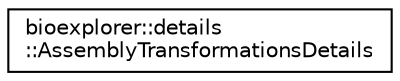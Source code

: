 digraph "Graphical Class Hierarchy"
{
 // LATEX_PDF_SIZE
  edge [fontname="Helvetica",fontsize="10",labelfontname="Helvetica",labelfontsize="10"];
  node [fontname="Helvetica",fontsize="10",shape=record];
  rankdir="LR";
  Node0 [label="bioexplorer::details\l::AssemblyTransformationsDetails",height=0.2,width=0.4,color="black", fillcolor="white", style="filled",URL="$d6/dd0/structbioexplorer_1_1details_1_1AssemblyTransformationsDetails.html",tooltip="Structure defining transformations to apply to assembly elements."];
}
